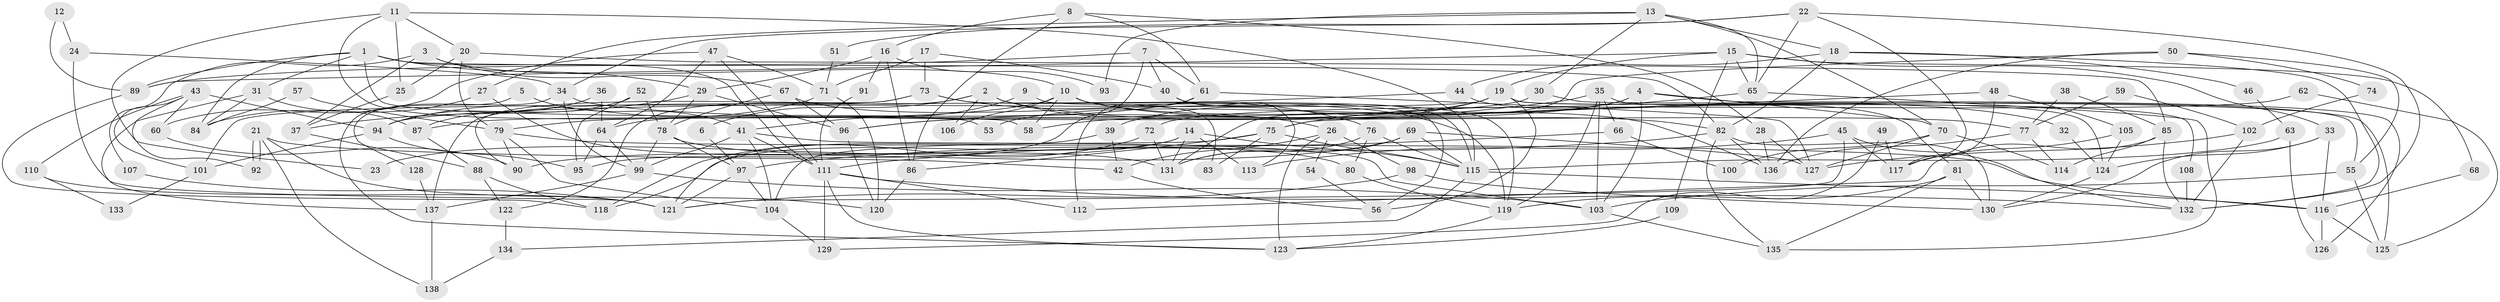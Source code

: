 // coarse degree distribution, {7: 0.16071428571428573, 6: 0.14285714285714285, 5: 0.125, 2: 0.03571428571428571, 9: 0.07142857142857142, 3: 0.10714285714285714, 8: 0.07142857142857142, 4: 0.19642857142857142, 10: 0.017857142857142856, 12: 0.03571428571428571, 11: 0.03571428571428571}
// Generated by graph-tools (version 1.1) at 2025/37/03/04/25 23:37:11]
// undirected, 138 vertices, 276 edges
graph export_dot {
  node [color=gray90,style=filled];
  1;
  2;
  3;
  4;
  5;
  6;
  7;
  8;
  9;
  10;
  11;
  12;
  13;
  14;
  15;
  16;
  17;
  18;
  19;
  20;
  21;
  22;
  23;
  24;
  25;
  26;
  27;
  28;
  29;
  30;
  31;
  32;
  33;
  34;
  35;
  36;
  37;
  38;
  39;
  40;
  41;
  42;
  43;
  44;
  45;
  46;
  47;
  48;
  49;
  50;
  51;
  52;
  53;
  54;
  55;
  56;
  57;
  58;
  59;
  60;
  61;
  62;
  63;
  64;
  65;
  66;
  67;
  68;
  69;
  70;
  71;
  72;
  73;
  74;
  75;
  76;
  77;
  78;
  79;
  80;
  81;
  82;
  83;
  84;
  85;
  86;
  87;
  88;
  89;
  90;
  91;
  92;
  93;
  94;
  95;
  96;
  97;
  98;
  99;
  100;
  101;
  102;
  103;
  104;
  105;
  106;
  107;
  108;
  109;
  110;
  111;
  112;
  113;
  114;
  115;
  116;
  117;
  118;
  119;
  120;
  121;
  122;
  123;
  124;
  125;
  126;
  127;
  128;
  129;
  130;
  131;
  132;
  133;
  134;
  135;
  136;
  137;
  138;
  1 -- 111;
  1 -- 31;
  1 -- 29;
  1 -- 58;
  1 -- 82;
  1 -- 84;
  1 -- 89;
  2 -- 26;
  2 -- 122;
  2 -- 6;
  2 -- 32;
  2 -- 106;
  3 -- 10;
  3 -- 67;
  3 -- 37;
  3 -- 107;
  4 -- 58;
  4 -- 103;
  4 -- 53;
  4 -- 70;
  4 -- 126;
  5 -- 41;
  5 -- 123;
  6 -- 97;
  7 -- 89;
  7 -- 40;
  7 -- 61;
  7 -- 95;
  8 -- 28;
  8 -- 61;
  8 -- 16;
  8 -- 86;
  9 -- 56;
  9 -- 41;
  10 -- 136;
  10 -- 82;
  10 -- 58;
  10 -- 79;
  10 -- 83;
  10 -- 106;
  11 -- 20;
  11 -- 115;
  11 -- 23;
  11 -- 25;
  11 -- 53;
  12 -- 24;
  12 -- 89;
  13 -- 18;
  13 -- 70;
  13 -- 27;
  13 -- 30;
  13 -- 65;
  13 -- 93;
  14 -- 115;
  14 -- 131;
  14 -- 23;
  14 -- 113;
  14 -- 118;
  15 -- 33;
  15 -- 19;
  15 -- 65;
  15 -- 68;
  15 -- 89;
  15 -- 109;
  16 -- 29;
  16 -- 86;
  16 -- 91;
  16 -- 93;
  17 -- 71;
  17 -- 73;
  17 -- 40;
  18 -- 82;
  18 -- 132;
  18 -- 44;
  18 -- 46;
  19 -- 96;
  19 -- 55;
  19 -- 39;
  19 -- 56;
  19 -- 101;
  19 -- 108;
  20 -- 79;
  20 -- 25;
  20 -- 85;
  21 -- 120;
  21 -- 92;
  21 -- 92;
  21 -- 42;
  21 -- 138;
  22 -- 65;
  22 -- 117;
  22 -- 34;
  22 -- 51;
  22 -- 132;
  24 -- 121;
  24 -- 34;
  25 -- 37;
  26 -- 123;
  26 -- 98;
  26 -- 42;
  26 -- 54;
  27 -- 131;
  27 -- 84;
  28 -- 136;
  28 -- 127;
  29 -- 78;
  29 -- 37;
  29 -- 96;
  30 -- 87;
  30 -- 125;
  31 -- 84;
  31 -- 137;
  31 -- 87;
  32 -- 124;
  33 -- 116;
  33 -- 124;
  33 -- 130;
  34 -- 99;
  34 -- 77;
  34 -- 128;
  35 -- 96;
  35 -- 103;
  35 -- 66;
  35 -- 119;
  35 -- 124;
  36 -- 64;
  36 -- 94;
  37 -- 88;
  38 -- 77;
  38 -- 85;
  39 -- 42;
  39 -- 121;
  40 -- 115;
  40 -- 113;
  41 -- 104;
  41 -- 111;
  41 -- 99;
  41 -- 103;
  42 -- 56;
  43 -- 101;
  43 -- 94;
  43 -- 60;
  43 -- 92;
  43 -- 110;
  44 -- 81;
  44 -- 94;
  45 -- 132;
  45 -- 113;
  45 -- 117;
  45 -- 121;
  46 -- 63;
  47 -- 64;
  47 -- 60;
  47 -- 71;
  47 -- 111;
  48 -- 105;
  48 -- 75;
  48 -- 117;
  49 -- 129;
  49 -- 117;
  50 -- 136;
  50 -- 55;
  50 -- 74;
  50 -- 131;
  51 -- 71;
  52 -- 87;
  52 -- 78;
  52 -- 95;
  54 -- 56;
  55 -- 103;
  55 -- 125;
  57 -- 79;
  57 -- 84;
  59 -- 77;
  59 -- 102;
  60 -- 90;
  61 -- 64;
  61 -- 112;
  61 -- 127;
  62 -- 125;
  62 -- 72;
  63 -- 115;
  63 -- 126;
  64 -- 95;
  64 -- 99;
  65 -- 75;
  65 -- 135;
  66 -- 111;
  66 -- 100;
  67 -- 119;
  67 -- 96;
  67 -- 78;
  68 -- 116;
  69 -- 131;
  69 -- 90;
  69 -- 115;
  69 -- 127;
  70 -- 127;
  70 -- 100;
  70 -- 114;
  71 -- 94;
  71 -- 120;
  72 -- 118;
  72 -- 131;
  73 -- 76;
  73 -- 119;
  73 -- 90;
  73 -- 137;
  74 -- 102;
  75 -- 86;
  75 -- 83;
  75 -- 104;
  75 -- 115;
  76 -- 80;
  76 -- 115;
  76 -- 131;
  77 -- 114;
  77 -- 136;
  78 -- 97;
  78 -- 80;
  78 -- 99;
  79 -- 104;
  79 -- 90;
  79 -- 116;
  80 -- 119;
  81 -- 130;
  81 -- 135;
  81 -- 119;
  82 -- 135;
  82 -- 97;
  82 -- 130;
  82 -- 136;
  85 -- 112;
  85 -- 114;
  85 -- 132;
  86 -- 120;
  87 -- 88;
  88 -- 118;
  88 -- 122;
  89 -- 118;
  91 -- 111;
  94 -- 95;
  94 -- 101;
  96 -- 120;
  97 -- 121;
  97 -- 104;
  98 -- 130;
  98 -- 121;
  99 -- 103;
  99 -- 137;
  101 -- 133;
  102 -- 132;
  102 -- 127;
  103 -- 135;
  104 -- 129;
  105 -- 124;
  105 -- 117;
  107 -- 121;
  108 -- 132;
  109 -- 123;
  110 -- 121;
  110 -- 133;
  111 -- 132;
  111 -- 112;
  111 -- 123;
  111 -- 129;
  115 -- 116;
  115 -- 134;
  116 -- 125;
  116 -- 126;
  119 -- 123;
  122 -- 134;
  124 -- 130;
  128 -- 137;
  134 -- 138;
  137 -- 138;
}
